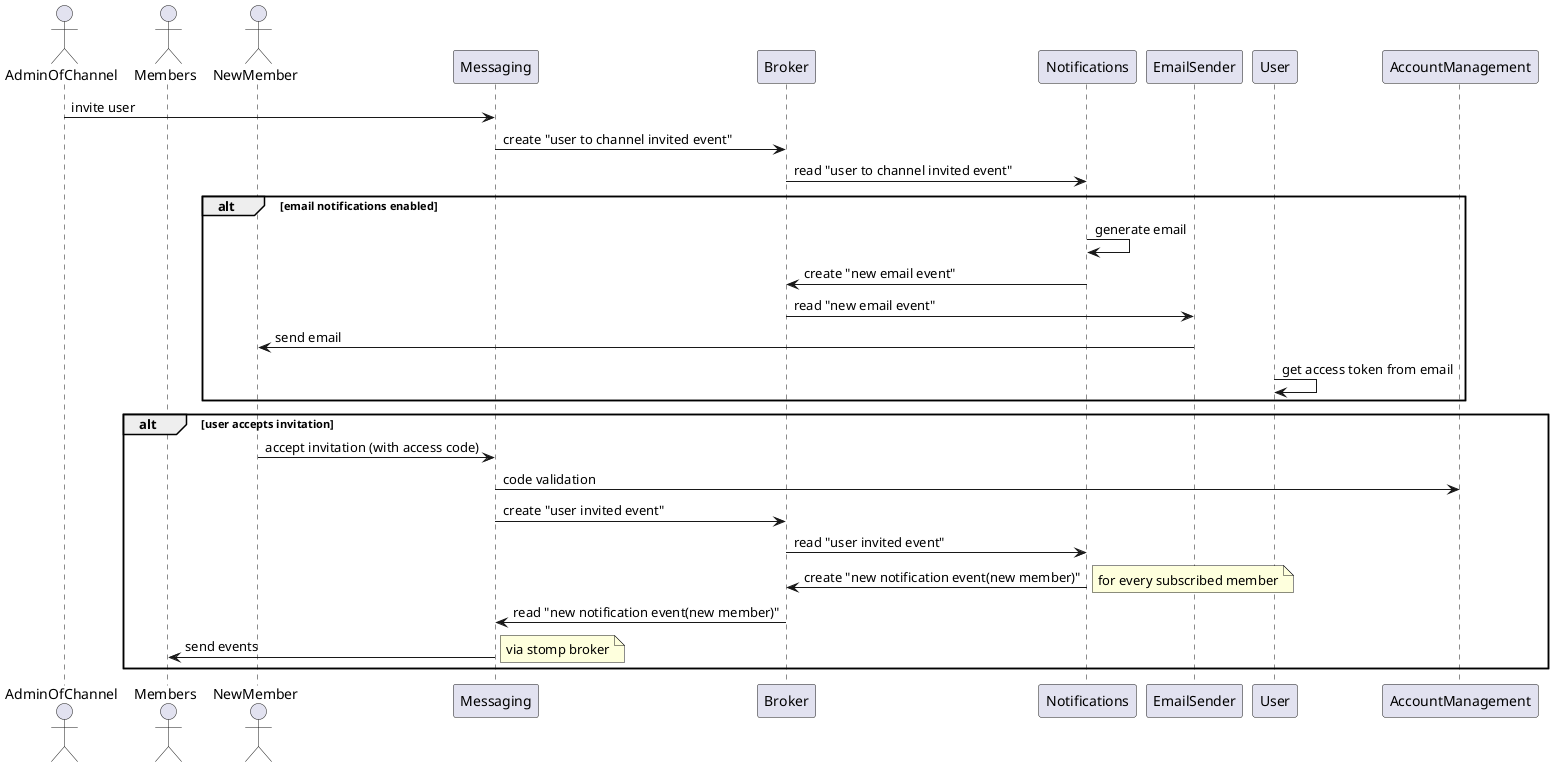 @startuml

actor AdminOfChannel
actor Members
actor NewMember

AdminOfChannel -> Messaging: invite user
Messaging -> Broker: create "user to channel invited event"
Broker -> Notifications: read "user to channel invited event"

alt email notifications enabled
    Notifications -> Notifications: generate email
    Notifications -> Broker: create "new email event"
    Broker -> EmailSender: read "new email event"
    EmailSender -> NewMember: send email
    User -> User: get access token from email
end

alt user accepts invitation
    NewMember -> Messaging: accept invitation (with access code)
    Messaging -> AccountManagement: code validation
    Messaging -> Broker: create "user invited event"
    Broker -> Notifications: read "user invited event"
    Notifications -> Broker: create "new notification event(new member)"
    note right
        for every subscribed member
    end note
    Broker -> Messaging: read "new notification event(new member)"
    Messaging -> Members: send events
    note right: via stomp broker
end

@enduml
